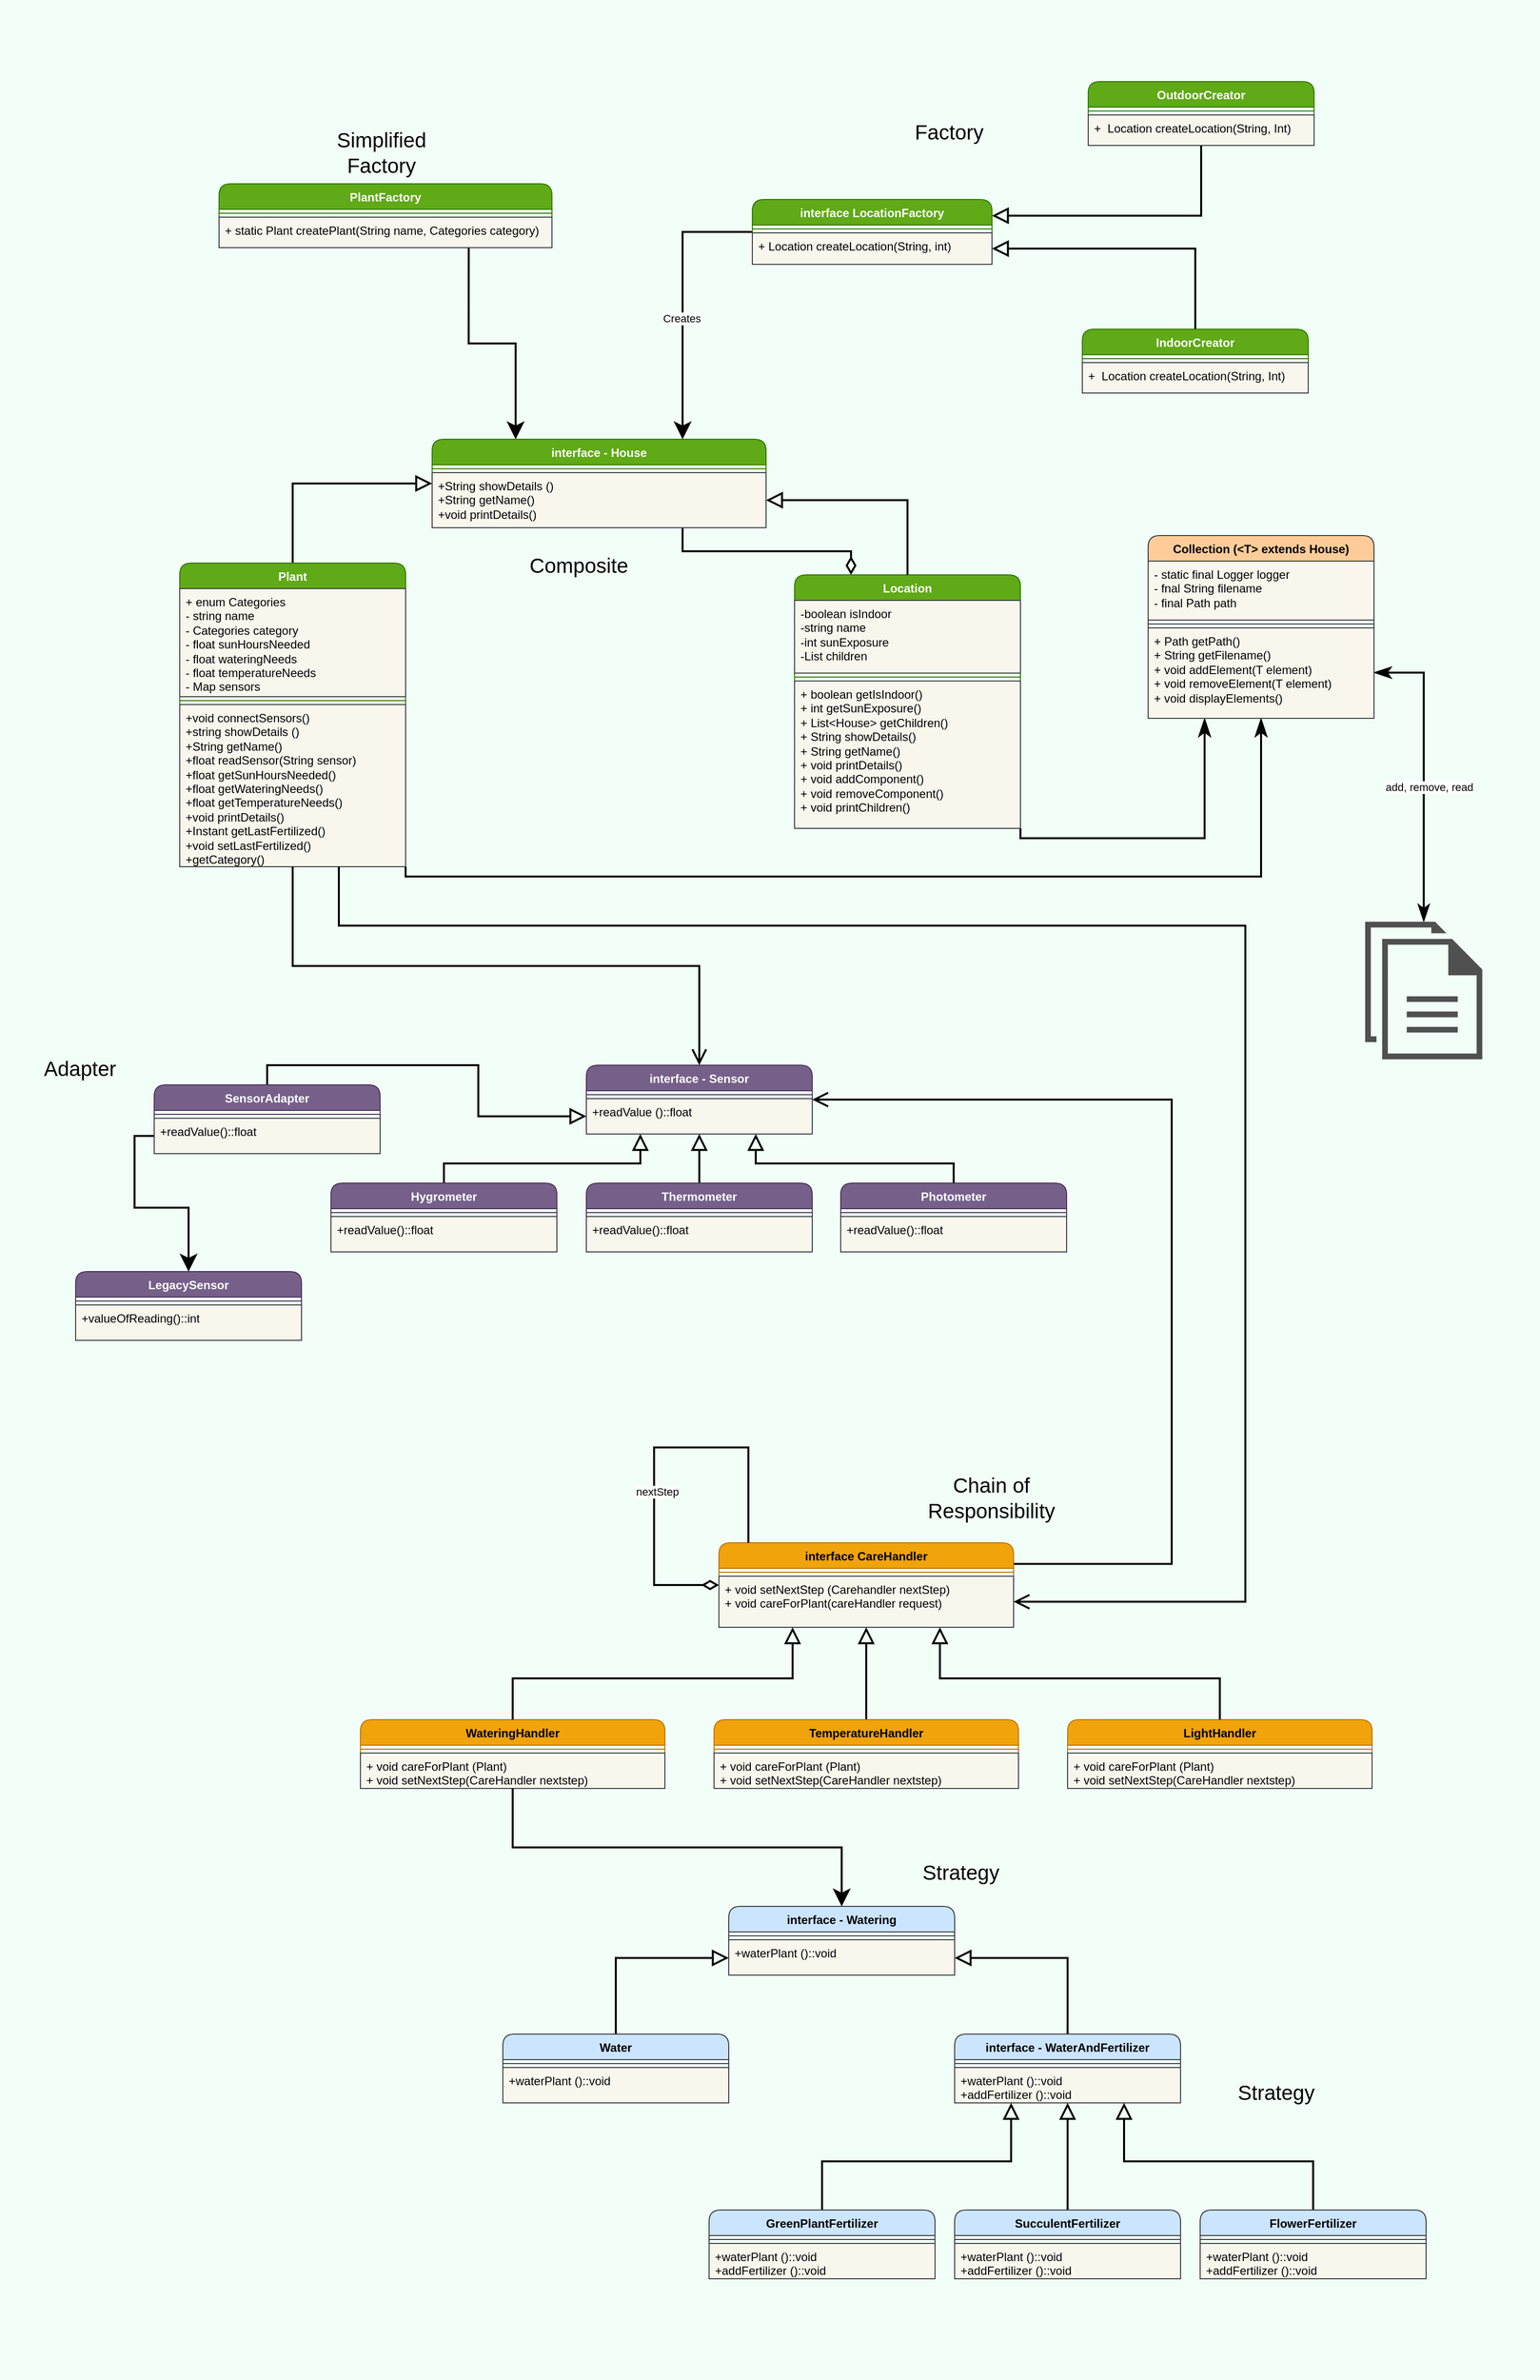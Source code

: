 <mxfile>
    <diagram name="Page-1" id="RP7NiGy_2naLxJwXn2JH">
        <mxGraphModel dx="4880" dy="3660" grid="0" gridSize="10" guides="0" tooltips="1" connect="1" arrows="1" fold="1" page="0" pageScale="1" pageWidth="827" pageHeight="1169" background="#F2FFF8" math="0" shadow="0" adaptiveColors="none">
            <root>
                <mxCell id="0"/>
                <mxCell id="1" parent="0"/>
                <mxCell id="Y01jiLZtxqPpPeRmWfsf-43" value="WateringHandler" style="swimlane;fontStyle=1;align=center;verticalAlign=top;childLayout=stackLayout;horizontal=1;startSize=26;horizontalStack=0;resizeParent=1;resizeParentMax=0;resizeLast=0;collapsible=1;marginBottom=0;whiteSpace=wrap;html=1;fillColor=#f0a30a;fontColor=#000000;strokeColor=#BD7000;rounded=1;spacingLeft=4;spacingRight=4;fontFamily=Helvetica;fontSize=12;" parent="1" vertex="1">
                    <mxGeometry x="177" y="1353" width="310" height="70" as="geometry"/>
                </mxCell>
                <mxCell id="Y01jiLZtxqPpPeRmWfsf-45" value="" style="line;strokeWidth=1;fillColor=none;align=left;verticalAlign=middle;spacingTop=-1;spacingLeft=3;spacingRight=3;rotatable=0;labelPosition=right;points=[];portConstraint=eastwest;strokeColor=inherit;rounded=0;fontFamily=Helvetica;fontSize=12;fontColor=default;" parent="Y01jiLZtxqPpPeRmWfsf-43" vertex="1">
                    <mxGeometry y="26" width="310" height="8" as="geometry"/>
                </mxCell>
                <mxCell id="Y01jiLZtxqPpPeRmWfsf-46" value="&lt;span&gt;&lt;font&gt;+ void careForPlant (Plant)&lt;/font&gt;&lt;/span&gt;&lt;div&gt;&lt;font&gt;+ void setNextStep(CareHandler nextstep)&lt;/font&gt;&lt;/div&gt;" style="text;align=left;verticalAlign=top;spacingLeft=4;spacingRight=4;overflow=hidden;rotatable=0;points=[[0,0.5],[1,0.5]];portConstraint=eastwest;whiteSpace=wrap;html=1;fillColor=#f9f7ed;strokeColor=#36393d;rounded=0;fontFamily=Helvetica;fontSize=12;fontColor=default;" parent="Y01jiLZtxqPpPeRmWfsf-43" vertex="1">
                    <mxGeometry y="34" width="310" height="36" as="geometry"/>
                </mxCell>
                <mxCell id="Y01jiLZtxqPpPeRmWfsf-50" value="LightHandler" style="swimlane;fontStyle=1;align=center;verticalAlign=top;childLayout=stackLayout;horizontal=1;startSize=26;horizontalStack=0;resizeParent=1;resizeParentMax=0;resizeLast=0;collapsible=1;marginBottom=0;whiteSpace=wrap;html=1;fillColor=#f0a30a;fontColor=#000000;strokeColor=#BD7000;rounded=1;spacingLeft=4;spacingRight=4;fontFamily=Helvetica;fontSize=12;" parent="1" vertex="1">
                    <mxGeometry x="897" y="1353" width="310" height="70" as="geometry"/>
                </mxCell>
                <mxCell id="Y01jiLZtxqPpPeRmWfsf-51" value="" style="line;strokeWidth=1;fillColor=none;align=left;verticalAlign=middle;spacingTop=-1;spacingLeft=3;spacingRight=3;rotatable=0;labelPosition=right;points=[];portConstraint=eastwest;strokeColor=inherit;rounded=0;fontFamily=Helvetica;fontSize=12;fontColor=default;" parent="Y01jiLZtxqPpPeRmWfsf-50" vertex="1">
                    <mxGeometry y="26" width="310" height="8" as="geometry"/>
                </mxCell>
                <mxCell id="Y01jiLZtxqPpPeRmWfsf-52" value="&lt;span&gt;&lt;font&gt;+ void careForPlant (Plant)&lt;/font&gt;&lt;/span&gt;&lt;div&gt;&lt;font&gt;+ void setNextStep(CareHandler nextstep)&lt;/font&gt;&lt;/div&gt;" style="text;align=left;verticalAlign=top;spacingLeft=4;spacingRight=4;overflow=hidden;rotatable=0;points=[[0,0.5],[1,0.5]];portConstraint=eastwest;whiteSpace=wrap;html=1;fillColor=#f9f7ed;strokeColor=#36393d;rounded=0;fontFamily=Helvetica;fontSize=12;fontColor=default;" parent="Y01jiLZtxqPpPeRmWfsf-50" vertex="1">
                    <mxGeometry y="34" width="310" height="36" as="geometry"/>
                </mxCell>
                <mxCell id="YPLfKWgZtxqnr_miqKOz-14" value="" style="edgeStyle=orthogonalEdgeStyle;rounded=0;orthogonalLoop=1;jettySize=auto;html=1;endArrow=none;endFill=1;startArrow=block;startFill=0;strokeWidth=2;endSize=12;startSize=12;targetPerimeterSpacing=0;" parent="1" source="YPLfKWgZtxqnr_miqKOz-10" target="YPLfKWgZtxqnr_miqKOz-6" edge="1">
                    <mxGeometry relative="1" as="geometry"/>
                </mxCell>
                <mxCell id="48" style="edgeStyle=orthogonalEdgeStyle;html=1;exitX=1;exitY=1;exitDx=0;exitDy=0;entryX=0.5;entryY=1;entryDx=0;entryDy=0;rounded=0;strokeColor=default;strokeWidth=2;align=center;verticalAlign=middle;fontFamily=Helvetica;fontSize=11;fontColor=default;labelBackgroundColor=default;startArrow=none;startFill=0;startSize=12;endArrow=classicThin;endFill=1;endSize=13;" parent="1" source="YPLfKWgZtxqnr_miqKOz-6" target="44" edge="1">
                    <mxGeometry relative="1" as="geometry"/>
                </mxCell>
                <mxCell id="YPLfKWgZtxqnr_miqKOz-6" value="Plant" style="swimlane;fontStyle=1;align=center;verticalAlign=top;childLayout=stackLayout;horizontal=1;startSize=26;horizontalStack=0;resizeParent=1;resizeParentMax=0;resizeLast=0;collapsible=1;marginBottom=0;whiteSpace=wrap;html=1;fillColor=#60a917;fontColor=#ffffff;strokeColor=#2D7600;rounded=1;shadow=0;glass=0;" parent="1" vertex="1">
                    <mxGeometry x="-7" y="176" width="230" height="309" as="geometry">
                        <mxRectangle x="370" y="180" width="100" height="30" as="alternateBounds"/>
                    </mxGeometry>
                </mxCell>
                <mxCell id="YPLfKWgZtxqnr_miqKOz-7" value="&lt;div&gt;+ enum Categories&lt;/div&gt;&lt;div&gt;- string name&lt;/div&gt;&lt;div&gt;- Categories category&lt;/div&gt;&lt;div&gt;- float sunHoursNeeded&lt;/div&gt;&lt;div&gt;- float wateringNeeds&lt;/div&gt;&lt;div&gt;- float temperatureNeeds&lt;/div&gt;&lt;div&gt;- Map sensors&lt;/div&gt;" style="text;align=left;verticalAlign=top;spacingLeft=4;spacingRight=4;overflow=hidden;rotatable=0;points=[[0,0.5],[1,0.5]];portConstraint=eastwest;whiteSpace=wrap;html=1;fillColor=#f9f7ed;strokeColor=#36393d;" parent="YPLfKWgZtxqnr_miqKOz-6" vertex="1">
                    <mxGeometry y="26" width="230" height="110" as="geometry"/>
                </mxCell>
                <mxCell id="YPLfKWgZtxqnr_miqKOz-8" value="" style="line;strokeWidth=1;fillColor=none;align=left;verticalAlign=middle;spacingTop=-1;spacingLeft=3;spacingRight=3;rotatable=0;labelPosition=right;points=[];portConstraint=eastwest;strokeColor=inherit;" parent="YPLfKWgZtxqnr_miqKOz-6" vertex="1">
                    <mxGeometry y="136" width="230" height="8" as="geometry"/>
                </mxCell>
                <mxCell id="YPLfKWgZtxqnr_miqKOz-9" value="&lt;div&gt;+void connectSensors()&lt;/div&gt;&lt;div&gt;+string showDetails ()&lt;/div&gt;&lt;div&gt;+String getName()&lt;/div&gt;+float readSensor(String sensor)&lt;div&gt;+float getSunHoursNeeded()&lt;/div&gt;&lt;div&gt;+float getWateringNeeds()&lt;/div&gt;&lt;div&gt;+float getTemperatureNeeds()&lt;/div&gt;&lt;div&gt;+void printDetails()&lt;/div&gt;&lt;div&gt;+Instant getLastFertilized()&lt;/div&gt;&lt;div&gt;+void setLastFertilized()&lt;/div&gt;&lt;div&gt;+getCategory()&lt;/div&gt;" style="text;align=left;verticalAlign=top;spacingLeft=4;spacingRight=4;overflow=hidden;rotatable=0;points=[[0,0.5],[1,0.5]];portConstraint=eastwest;whiteSpace=wrap;html=1;fillColor=#f9f7ed;strokeColor=#36393d;" parent="YPLfKWgZtxqnr_miqKOz-6" vertex="1">
                    <mxGeometry y="144" width="230" height="165" as="geometry"/>
                </mxCell>
                <mxCell id="38" style="edgeStyle=orthogonalEdgeStyle;html=1;exitX=0.75;exitY=1;exitDx=0;exitDy=0;entryX=0.25;entryY=0;entryDx=0;entryDy=0;fontFamily=Helvetica;fontSize=11;fontColor=default;rounded=0;strokeColor=default;strokeWidth=2;align=center;verticalAlign=middle;labelBackgroundColor=default;startArrow=none;startFill=0;startSize=12;endArrow=diamondThin;endFill=0;endSize=13;" parent="1" source="YPLfKWgZtxqnr_miqKOz-10" target="Y01jiLZtxqPpPeRmWfsf-1" edge="1">
                    <mxGeometry relative="1" as="geometry"/>
                </mxCell>
                <mxCell id="YPLfKWgZtxqnr_miqKOz-10" value="interface - House" style="swimlane;fontStyle=1;align=center;verticalAlign=top;childLayout=stackLayout;horizontal=1;startSize=26;horizontalStack=0;resizeParent=1;resizeParentMax=0;resizeLast=0;collapsible=1;marginBottom=0;whiteSpace=wrap;html=1;fillColor=#60a917;fontColor=#ffffff;strokeColor=#2D7600;rounded=1;shadow=0;glass=0;" parent="1" vertex="1">
                    <mxGeometry x="250" y="50" width="340" height="90" as="geometry">
                        <mxRectangle x="370" y="180" width="100" height="30" as="alternateBounds"/>
                    </mxGeometry>
                </mxCell>
                <mxCell id="YPLfKWgZtxqnr_miqKOz-12" value="" style="line;strokeWidth=1;fillColor=none;align=left;verticalAlign=middle;spacingTop=-1;spacingLeft=3;spacingRight=3;rotatable=0;labelPosition=right;points=[];portConstraint=eastwest;strokeColor=inherit;" parent="YPLfKWgZtxqnr_miqKOz-10" vertex="1">
                    <mxGeometry y="26" width="340" height="8" as="geometry"/>
                </mxCell>
                <mxCell id="YPLfKWgZtxqnr_miqKOz-13" value="&lt;div&gt;+String showDetails ()&lt;/div&gt;&lt;div&gt;+String getName()&lt;/div&gt;&lt;div&gt;+void printDetails()&lt;/div&gt;" style="text;align=left;verticalAlign=top;spacingLeft=4;spacingRight=4;overflow=hidden;rotatable=0;points=[[0,0.5],[1,0.5]];portConstraint=eastwest;whiteSpace=wrap;html=1;fillColor=#f9f7ed;strokeColor=#36393d;" parent="YPLfKWgZtxqnr_miqKOz-10" vertex="1">
                    <mxGeometry y="34" width="340" height="56" as="geometry"/>
                </mxCell>
                <mxCell id="30" style="edgeStyle=orthogonalEdgeStyle;shape=connector;rounded=0;html=1;exitX=0.75;exitY=0;exitDx=0;exitDy=0;entryX=0;entryY=0.5;entryDx=0;entryDy=0;strokeColor=default;strokeWidth=2;align=center;verticalAlign=middle;fontFamily=Helvetica;fontSize=11;fontColor=default;labelBackgroundColor=default;startArrow=classic;startFill=1;startSize=12;endArrow=none;endFill=0;endSize=13;" parent="1" source="YPLfKWgZtxqnr_miqKOz-10" target="10" edge="1">
                    <mxGeometry relative="1" as="geometry"/>
                </mxCell>
                <mxCell id="31" value="Creates" style="edgeLabel;html=1;align=center;verticalAlign=middle;resizable=0;points=[];fontFamily=Helvetica;fontSize=11;fontColor=default;labelBackgroundColor=default;" parent="30" vertex="1" connectable="0">
                    <mxGeometry x="-0.124" y="1" relative="1" as="geometry">
                        <mxPoint as="offset"/>
                    </mxGeometry>
                </mxCell>
                <mxCell id="49" style="edgeStyle=orthogonalEdgeStyle;html=1;exitX=1;exitY=1;exitDx=0;exitDy=0;entryX=0.25;entryY=1;entryDx=0;entryDy=0;rounded=0;strokeColor=default;strokeWidth=2;align=center;verticalAlign=middle;fontFamily=Helvetica;fontSize=11;fontColor=default;labelBackgroundColor=default;startArrow=none;startFill=0;startSize=12;endArrow=classicThin;endFill=1;endSize=13;" parent="1" source="Y01jiLZtxqPpPeRmWfsf-1" target="44" edge="1">
                    <mxGeometry relative="1" as="geometry"/>
                </mxCell>
                <mxCell id="Y01jiLZtxqPpPeRmWfsf-1" value="Location" style="swimlane;fontStyle=1;align=center;verticalAlign=top;childLayout=stackLayout;horizontal=1;startSize=26;horizontalStack=0;resizeParent=1;resizeParentMax=0;resizeLast=0;collapsible=1;marginBottom=0;whiteSpace=wrap;html=1;fillColor=#60a917;fontColor=#ffffff;strokeColor=#2D7600;rounded=1;" parent="1" vertex="1">
                    <mxGeometry x="619" y="188" width="230" height="258" as="geometry"/>
                </mxCell>
                <mxCell id="Y01jiLZtxqPpPeRmWfsf-2" value="&lt;div&gt;-boolean isIndoor&lt;/div&gt;&lt;div&gt;-string name&lt;/div&gt;&lt;div&gt;-int sunExposure&lt;/div&gt;&lt;div&gt;-List children&lt;/div&gt;" style="text;align=left;verticalAlign=top;spacingLeft=4;spacingRight=4;overflow=hidden;rotatable=0;points=[[0,0.5],[1,0.5]];portConstraint=eastwest;whiteSpace=wrap;html=1;fillColor=#f9f7ed;strokeColor=#36393d;" parent="Y01jiLZtxqPpPeRmWfsf-1" vertex="1">
                    <mxGeometry y="26" width="230" height="74" as="geometry"/>
                </mxCell>
                <mxCell id="Y01jiLZtxqPpPeRmWfsf-3" value="" style="line;strokeWidth=1;fillColor=none;align=left;verticalAlign=middle;spacingTop=-1;spacingLeft=3;spacingRight=3;rotatable=0;labelPosition=right;points=[];portConstraint=eastwest;strokeColor=inherit;" parent="Y01jiLZtxqPpPeRmWfsf-1" vertex="1">
                    <mxGeometry y="100" width="230" height="8" as="geometry"/>
                </mxCell>
                <mxCell id="Y01jiLZtxqPpPeRmWfsf-4" value="&lt;div&gt;+ boolean getIsIndoor()&lt;/div&gt;&lt;div&gt;&lt;span style=&quot;background-color: transparent;&quot;&gt;+ int getSunExposure()&lt;/span&gt;&lt;/div&gt;&lt;div&gt;&lt;span style=&quot;background-color: transparent;&quot;&gt;+ List&amp;lt;House&amp;gt; getChildren()&lt;/span&gt;&lt;/div&gt;&lt;div&gt;&lt;span style=&quot;background-color: transparent;&quot;&gt;+ String showDetails()&lt;/span&gt;&lt;/div&gt;&lt;div&gt;+ String getName()&lt;/div&gt;&lt;div&gt;+ void printDetails()&lt;/div&gt;&lt;div&gt;+ void addComponent()&lt;/div&gt;&lt;div&gt;+ void removeComponent()&lt;/div&gt;&lt;div&gt;+ void printChildren()&lt;/div&gt;" style="text;align=left;verticalAlign=top;spacingLeft=4;spacingRight=4;overflow=hidden;rotatable=0;points=[[0,0.5],[1,0.5]];portConstraint=eastwest;whiteSpace=wrap;html=1;fillColor=#f9f7ed;strokeColor=#36393d;rounded=0;" parent="Y01jiLZtxqPpPeRmWfsf-1" vertex="1">
                    <mxGeometry y="108" width="230" height="150" as="geometry"/>
                </mxCell>
                <mxCell id="Y01jiLZtxqPpPeRmWfsf-31" style="edgeStyle=orthogonalEdgeStyle;shape=connector;rounded=0;orthogonalLoop=1;jettySize=auto;html=1;exitX=0.239;exitY=1;exitDx=0;exitDy=0;entryX=0.5;entryY=0;entryDx=0;entryDy=0;strokeColor=default;strokeWidth=2;align=center;verticalAlign=middle;fontFamily=Helvetica;fontSize=12;fontColor=default;fontStyle=1;labelBackgroundColor=default;horizontal=1;startArrow=block;startFill=0;startSize=12;endArrow=none;endFill=1;endSize=12;targetPerimeterSpacing=0;exitPerimeter=0;" parent="1" source="Y01jiLZtxqPpPeRmWfsf-20" target="Y01jiLZtxqPpPeRmWfsf-21" edge="1">
                    <mxGeometry relative="1" as="geometry"/>
                </mxCell>
                <mxCell id="Y01jiLZtxqPpPeRmWfsf-33" style="edgeStyle=orthogonalEdgeStyle;shape=connector;rounded=0;orthogonalLoop=1;jettySize=auto;html=1;exitX=0.5;exitY=1;exitDx=0;exitDy=0;entryX=0.5;entryY=0;entryDx=0;entryDy=0;strokeColor=default;strokeWidth=2;align=center;verticalAlign=middle;fontFamily=Helvetica;fontSize=12;fontColor=default;fontStyle=1;labelBackgroundColor=default;horizontal=1;startArrow=block;startFill=0;startSize=12;endArrow=none;endFill=1;endSize=12;targetPerimeterSpacing=0;" parent="1" source="Y01jiLZtxqPpPeRmWfsf-17" target="Y01jiLZtxqPpPeRmWfsf-25" edge="1">
                    <mxGeometry relative="1" as="geometry"/>
                </mxCell>
                <mxCell id="Y01jiLZtxqPpPeRmWfsf-34" style="edgeStyle=orthogonalEdgeStyle;shape=connector;rounded=0;orthogonalLoop=1;jettySize=auto;html=1;exitX=0.75;exitY=1;exitDx=0;exitDy=0;entryX=0.5;entryY=0;entryDx=0;entryDy=0;strokeColor=default;strokeWidth=2;align=center;verticalAlign=middle;fontFamily=Helvetica;fontSize=12;fontColor=default;fontStyle=1;labelBackgroundColor=default;horizontal=1;startArrow=block;startFill=0;startSize=12;endArrow=none;endFill=1;endSize=12;targetPerimeterSpacing=0;" parent="1" source="Y01jiLZtxqPpPeRmWfsf-17" target="Y01jiLZtxqPpPeRmWfsf-28" edge="1">
                    <mxGeometry relative="1" as="geometry"/>
                </mxCell>
                <mxCell id="Y01jiLZtxqPpPeRmWfsf-82" style="edgeStyle=orthogonalEdgeStyle;shape=connector;rounded=0;orthogonalLoop=1;jettySize=auto;html=1;exitX=0;exitY=0.5;exitDx=0;exitDy=0;entryX=0.5;entryY=0;entryDx=0;entryDy=0;strokeColor=default;strokeWidth=2;align=center;verticalAlign=middle;fontFamily=Helvetica;fontSize=12;fontColor=default;fontStyle=1;labelBackgroundColor=default;horizontal=1;startArrow=block;startFill=0;startSize=12;endArrow=none;endFill=1;endSize=12;targetPerimeterSpacing=0;" parent="1" source="Y01jiLZtxqPpPeRmWfsf-20" target="Y01jiLZtxqPpPeRmWfsf-79" edge="1">
                    <mxGeometry relative="1" as="geometry"/>
                </mxCell>
                <mxCell id="5" style="edgeStyle=orthogonalEdgeStyle;shape=connector;rounded=0;html=1;exitX=0.5;exitY=0;exitDx=0;exitDy=0;strokeColor=default;strokeWidth=2;align=center;verticalAlign=middle;fontFamily=Helvetica;fontSize=12;fontColor=default;fontStyle=1;labelBackgroundColor=default;startArrow=open;startFill=0;startSize=12;endArrow=none;endFill=1;endSize=12;targetPerimeterSpacing=0;" parent="1" source="Y01jiLZtxqPpPeRmWfsf-17" target="YPLfKWgZtxqnr_miqKOz-6" edge="1">
                    <mxGeometry relative="1" as="geometry"/>
                </mxCell>
                <mxCell id="Y01jiLZtxqPpPeRmWfsf-17" value="interface - Sensor" style="swimlane;fontStyle=1;align=center;verticalAlign=top;childLayout=stackLayout;horizontal=1;startSize=26;horizontalStack=0;resizeParent=1;resizeParentMax=0;resizeLast=0;collapsible=1;marginBottom=0;whiteSpace=wrap;html=1;fillColor=#76608a;strokeColor=#432D57;rounded=1;fontColor=#ffffff;" parent="1" vertex="1">
                    <mxGeometry x="407" y="687" width="230" height="70" as="geometry"/>
                </mxCell>
                <mxCell id="Y01jiLZtxqPpPeRmWfsf-19" value="" style="line;strokeWidth=1;fillColor=none;align=left;verticalAlign=middle;spacingTop=-1;spacingLeft=3;spacingRight=3;rotatable=0;labelPosition=right;points=[];portConstraint=eastwest;strokeColor=inherit;" parent="Y01jiLZtxqPpPeRmWfsf-17" vertex="1">
                    <mxGeometry y="26" width="230" height="8" as="geometry"/>
                </mxCell>
                <mxCell id="Y01jiLZtxqPpPeRmWfsf-20" value="+readValue ()::float" style="text;align=left;verticalAlign=top;spacingLeft=4;spacingRight=4;overflow=hidden;rotatable=0;points=[[0,0.5],[1,0.5]];portConstraint=eastwest;whiteSpace=wrap;html=1;fillColor=#f9f7ed;strokeColor=#36393d;rounded=0;" parent="Y01jiLZtxqPpPeRmWfsf-17" vertex="1">
                    <mxGeometry y="34" width="230" height="36" as="geometry"/>
                </mxCell>
                <mxCell id="Y01jiLZtxqPpPeRmWfsf-21" value="Hygrometer" style="swimlane;fontStyle=1;align=center;verticalAlign=top;childLayout=stackLayout;horizontal=1;startSize=26;horizontalStack=0;resizeParent=1;resizeParentMax=0;resizeLast=0;collapsible=1;marginBottom=0;whiteSpace=wrap;html=1;fillColor=#76608a;strokeColor=#432D57;rounded=1;spacingLeft=4;spacingRight=4;fontFamily=Helvetica;fontSize=12;fontColor=#ffffff;" parent="1" vertex="1">
                    <mxGeometry x="147" y="807" width="230" height="70" as="geometry"/>
                </mxCell>
                <mxCell id="Y01jiLZtxqPpPeRmWfsf-23" value="" style="line;strokeWidth=1;fillColor=none;align=left;verticalAlign=middle;spacingTop=-1;spacingLeft=3;spacingRight=3;rotatable=0;labelPosition=right;points=[];portConstraint=eastwest;strokeColor=inherit;rounded=0;fontFamily=Helvetica;fontSize=12;fontColor=default;" parent="Y01jiLZtxqPpPeRmWfsf-21" vertex="1">
                    <mxGeometry y="26" width="230" height="8" as="geometry"/>
                </mxCell>
                <mxCell id="Y01jiLZtxqPpPeRmWfsf-24" value="+readValue()::float" style="text;align=left;verticalAlign=top;spacingLeft=4;spacingRight=4;overflow=hidden;rotatable=0;points=[[0,0.5],[1,0.5]];portConstraint=eastwest;whiteSpace=wrap;html=1;fillColor=#f9f7ed;strokeColor=#36393d;rounded=0;fontFamily=Helvetica;fontSize=12;fontColor=default;" parent="Y01jiLZtxqPpPeRmWfsf-21" vertex="1">
                    <mxGeometry y="34" width="230" height="36" as="geometry"/>
                </mxCell>
                <mxCell id="Y01jiLZtxqPpPeRmWfsf-25" value="Thermometer" style="swimlane;fontStyle=1;align=center;verticalAlign=top;childLayout=stackLayout;horizontal=1;startSize=26;horizontalStack=0;resizeParent=1;resizeParentMax=0;resizeLast=0;collapsible=1;marginBottom=0;whiteSpace=wrap;html=1;fillColor=#76608a;strokeColor=#432D57;rounded=1;spacingLeft=4;spacingRight=4;fontFamily=Helvetica;fontSize=12;fontColor=#ffffff;" parent="1" vertex="1">
                    <mxGeometry x="407" y="807" width="230" height="70" as="geometry"/>
                </mxCell>
                <mxCell id="Y01jiLZtxqPpPeRmWfsf-26" value="" style="line;strokeWidth=1;fillColor=none;align=left;verticalAlign=middle;spacingTop=-1;spacingLeft=3;spacingRight=3;rotatable=0;labelPosition=right;points=[];portConstraint=eastwest;strokeColor=inherit;rounded=0;fontFamily=Helvetica;fontSize=12;fontColor=default;" parent="Y01jiLZtxqPpPeRmWfsf-25" vertex="1">
                    <mxGeometry y="26" width="230" height="8" as="geometry"/>
                </mxCell>
                <mxCell id="Y01jiLZtxqPpPeRmWfsf-27" value="+readValue()::float" style="text;align=left;verticalAlign=top;spacingLeft=4;spacingRight=4;overflow=hidden;rotatable=0;points=[[0,0.5],[1,0.5]];portConstraint=eastwest;whiteSpace=wrap;html=1;fillColor=#f9f7ed;strokeColor=#36393d;rounded=0;fontFamily=Helvetica;fontSize=12;fontColor=default;" parent="Y01jiLZtxqPpPeRmWfsf-25" vertex="1">
                    <mxGeometry y="34" width="230" height="36" as="geometry"/>
                </mxCell>
                <mxCell id="Y01jiLZtxqPpPeRmWfsf-28" value="Photometer" style="swimlane;fontStyle=1;align=center;verticalAlign=top;childLayout=stackLayout;horizontal=1;startSize=26;horizontalStack=0;resizeParent=1;resizeParentMax=0;resizeLast=0;collapsible=1;marginBottom=0;whiteSpace=wrap;html=1;fillColor=#76608a;strokeColor=#432D57;rounded=1;spacingLeft=4;spacingRight=4;fontFamily=Helvetica;fontSize=12;fontColor=#ffffff;" parent="1" vertex="1">
                    <mxGeometry x="666" y="807" width="230" height="70" as="geometry"/>
                </mxCell>
                <mxCell id="Y01jiLZtxqPpPeRmWfsf-29" value="" style="line;strokeWidth=1;fillColor=none;align=left;verticalAlign=middle;spacingTop=-1;spacingLeft=3;spacingRight=3;rotatable=0;labelPosition=right;points=[];portConstraint=eastwest;strokeColor=inherit;rounded=0;fontFamily=Helvetica;fontSize=12;fontColor=default;" parent="Y01jiLZtxqPpPeRmWfsf-28" vertex="1">
                    <mxGeometry y="26" width="230" height="8" as="geometry"/>
                </mxCell>
                <mxCell id="Y01jiLZtxqPpPeRmWfsf-30" value="+readValue()::float" style="text;align=left;verticalAlign=top;spacingLeft=4;spacingRight=4;overflow=hidden;rotatable=0;points=[[0,0.5],[1,0.5]];portConstraint=eastwest;whiteSpace=wrap;html=1;fillColor=#f9f7ed;strokeColor=#36393d;rounded=0;fontFamily=Helvetica;fontSize=12;fontColor=default;" parent="Y01jiLZtxqPpPeRmWfsf-28" vertex="1">
                    <mxGeometry y="34" width="230" height="36" as="geometry"/>
                </mxCell>
                <mxCell id="Y01jiLZtxqPpPeRmWfsf-53" style="edgeStyle=orthogonalEdgeStyle;shape=connector;rounded=0;orthogonalLoop=1;jettySize=auto;html=1;exitX=0.25;exitY=1;exitDx=0;exitDy=0;entryX=0.5;entryY=0;entryDx=0;entryDy=0;strokeColor=default;strokeWidth=2;align=center;verticalAlign=middle;fontFamily=Helvetica;fontSize=12;fontColor=default;fontStyle=1;labelBackgroundColor=default;horizontal=1;startArrow=block;startFill=0;startSize=12;endArrow=none;endFill=1;endSize=12;targetPerimeterSpacing=0;" parent="1" source="Y01jiLZtxqPpPeRmWfsf-39" target="Y01jiLZtxqPpPeRmWfsf-43" edge="1">
                    <mxGeometry relative="1" as="geometry"/>
                </mxCell>
                <mxCell id="Y01jiLZtxqPpPeRmWfsf-54" style="edgeStyle=orthogonalEdgeStyle;shape=connector;rounded=0;orthogonalLoop=1;jettySize=auto;html=1;exitX=0.5;exitY=1;exitDx=0;exitDy=0;entryX=0.5;entryY=0;entryDx=0;entryDy=0;strokeColor=default;strokeWidth=2;align=center;verticalAlign=middle;fontFamily=Helvetica;fontSize=12;fontColor=default;fontStyle=1;labelBackgroundColor=default;horizontal=1;startArrow=block;startFill=0;startSize=12;endArrow=none;endFill=1;endSize=12;targetPerimeterSpacing=0;" parent="1" source="Y01jiLZtxqPpPeRmWfsf-39" target="Y01jiLZtxqPpPeRmWfsf-47" edge="1">
                    <mxGeometry relative="1" as="geometry"/>
                </mxCell>
                <mxCell id="Y01jiLZtxqPpPeRmWfsf-55" style="edgeStyle=orthogonalEdgeStyle;shape=connector;rounded=0;orthogonalLoop=1;jettySize=auto;html=1;exitX=0.75;exitY=1;exitDx=0;exitDy=0;entryX=0.5;entryY=0;entryDx=0;entryDy=0;strokeColor=default;strokeWidth=2;align=center;verticalAlign=middle;fontFamily=Helvetica;fontSize=12;fontColor=default;fontStyle=1;labelBackgroundColor=default;horizontal=1;startArrow=block;startFill=0;startSize=12;endArrow=none;endFill=1;endSize=12;targetPerimeterSpacing=0;" parent="1" source="Y01jiLZtxqPpPeRmWfsf-39" target="Y01jiLZtxqPpPeRmWfsf-50" edge="1">
                    <mxGeometry relative="1" as="geometry"/>
                </mxCell>
                <mxCell id="6" style="edgeStyle=orthogonalEdgeStyle;shape=connector;rounded=0;html=1;strokeColor=default;strokeWidth=2;align=center;verticalAlign=middle;fontFamily=Helvetica;fontSize=12;fontColor=default;fontStyle=1;labelBackgroundColor=default;startArrow=open;startFill=0;startSize=12;endArrow=none;endFill=1;endSize=12;targetPerimeterSpacing=0;exitX=1;exitY=0.5;exitDx=0;exitDy=0;" parent="1" source="Y01jiLZtxqPpPeRmWfsf-42" target="YPLfKWgZtxqnr_miqKOz-6" edge="1">
                    <mxGeometry relative="1" as="geometry">
                        <Array as="points">
                            <mxPoint x="1078" y="1233"/>
                            <mxPoint x="1078" y="545"/>
                            <mxPoint x="155" y="545"/>
                        </Array>
                        <mxPoint x="1149" y="1074" as="sourcePoint"/>
                    </mxGeometry>
                </mxCell>
                <mxCell id="8" style="edgeStyle=orthogonalEdgeStyle;shape=connector;rounded=0;html=1;strokeColor=default;strokeWidth=2;align=center;verticalAlign=middle;fontFamily=Helvetica;fontSize=12;fontColor=default;fontStyle=1;labelBackgroundColor=default;startArrow=none;startFill=0;startSize=12;endArrow=open;endFill=0;endSize=12;targetPerimeterSpacing=0;jumpStyle=none;entryX=1;entryY=0.5;entryDx=0;entryDy=0;exitX=1;exitY=0.25;exitDx=0;exitDy=0;" parent="1" source="Y01jiLZtxqPpPeRmWfsf-39" target="Y01jiLZtxqPpPeRmWfsf-17" edge="1">
                    <mxGeometry relative="1" as="geometry">
                        <mxPoint x="457" y="628" as="targetPoint"/>
                        <mxPoint x="960" y="1125" as="sourcePoint"/>
                        <Array as="points">
                            <mxPoint x="1003" y="1195"/>
                            <mxPoint x="1003" y="722"/>
                        </Array>
                    </mxGeometry>
                </mxCell>
                <mxCell id="Y01jiLZtxqPpPeRmWfsf-39" value="interface CareHandler" style="swimlane;fontStyle=1;align=center;verticalAlign=top;childLayout=stackLayout;horizontal=1;startSize=26;horizontalStack=0;resizeParent=1;resizeParentMax=0;resizeLast=0;collapsible=1;marginBottom=0;whiteSpace=wrap;html=1;fillColor=#f0a30a;fontColor=#000000;strokeColor=#BD7000;rounded=1;spacingLeft=4;spacingRight=4;fontFamily=Helvetica;fontSize=12;" parent="1" vertex="1">
                    <mxGeometry x="542" y="1173" width="300" height="86" as="geometry"/>
                </mxCell>
                <mxCell id="Y01jiLZtxqPpPeRmWfsf-41" value="" style="line;strokeWidth=1;fillColor=none;align=left;verticalAlign=middle;spacingTop=-1;spacingLeft=3;spacingRight=3;rotatable=0;labelPosition=right;points=[];portConstraint=eastwest;strokeColor=inherit;rounded=0;fontFamily=Helvetica;fontSize=12;fontColor=default;" parent="Y01jiLZtxqPpPeRmWfsf-39" vertex="1">
                    <mxGeometry y="26" width="300" height="8" as="geometry"/>
                </mxCell>
                <mxCell id="Y01jiLZtxqPpPeRmWfsf-42" value="&lt;div&gt;+ void setNextStep (Carehandler nextStep)&lt;/div&gt;&lt;div&gt;+ void careForPlant(careHandler request)&lt;/div&gt;" style="text;align=left;verticalAlign=top;spacingLeft=4;spacingRight=4;overflow=hidden;rotatable=0;points=[[0,0.5],[1,0.5]];portConstraint=eastwest;whiteSpace=wrap;html=1;fillColor=#f9f7ed;strokeColor=#36393d;rounded=0;fontFamily=Helvetica;fontSize=12;fontColor=default;" parent="Y01jiLZtxqPpPeRmWfsf-39" vertex="1">
                    <mxGeometry y="34" width="300" height="52" as="geometry"/>
                </mxCell>
                <mxCell id="Y01jiLZtxqPpPeRmWfsf-47" value="TemperatureHandler" style="swimlane;fontStyle=1;align=center;verticalAlign=top;childLayout=stackLayout;horizontal=1;startSize=26;horizontalStack=0;resizeParent=1;resizeParentMax=0;resizeLast=0;collapsible=1;marginBottom=0;whiteSpace=wrap;html=1;fillColor=#f0a30a;fontColor=#000000;strokeColor=#BD7000;rounded=1;spacingLeft=4;spacingRight=4;fontFamily=Helvetica;fontSize=12;" parent="1" vertex="1">
                    <mxGeometry x="537" y="1353" width="310" height="70" as="geometry"/>
                </mxCell>
                <mxCell id="Y01jiLZtxqPpPeRmWfsf-48" value="" style="line;strokeWidth=1;fillColor=none;align=left;verticalAlign=middle;spacingTop=-1;spacingLeft=3;spacingRight=3;rotatable=0;labelPosition=right;points=[];portConstraint=eastwest;strokeColor=inherit;rounded=0;fontFamily=Helvetica;fontSize=12;fontColor=default;" parent="Y01jiLZtxqPpPeRmWfsf-47" vertex="1">
                    <mxGeometry y="26" width="310" height="8" as="geometry"/>
                </mxCell>
                <mxCell id="Y01jiLZtxqPpPeRmWfsf-49" value="+ void careForPlant (Plant)&lt;div&gt;+ void setNextStep(CareHandler nextstep)&lt;/div&gt;" style="text;align=left;verticalAlign=top;spacingLeft=4;spacingRight=4;overflow=hidden;rotatable=0;points=[[0,0.5],[1,0.5]];portConstraint=eastwest;whiteSpace=wrap;html=1;fillColor=#f9f7ed;strokeColor=#36393d;rounded=0;fontFamily=Helvetica;fontSize=12;fontColor=default;" parent="Y01jiLZtxqPpPeRmWfsf-47" vertex="1">
                    <mxGeometry y="34" width="310" height="36" as="geometry"/>
                </mxCell>
                <mxCell id="Y01jiLZtxqPpPeRmWfsf-85" style="edgeStyle=orthogonalEdgeStyle;shape=connector;rounded=0;orthogonalLoop=1;jettySize=auto;html=1;exitX=0.5;exitY=0;exitDx=0;exitDy=0;strokeColor=default;strokeWidth=2;align=center;verticalAlign=middle;fontFamily=Helvetica;fontSize=12;fontColor=default;fontStyle=1;labelBackgroundColor=default;horizontal=1;startArrow=classic;startFill=1;startSize=12;endArrow=none;endFill=1;endSize=12;targetPerimeterSpacing=0;" parent="1" source="Y01jiLZtxqPpPeRmWfsf-76" target="Y01jiLZtxqPpPeRmWfsf-81" edge="1">
                    <mxGeometry relative="1" as="geometry"/>
                </mxCell>
                <mxCell id="Y01jiLZtxqPpPeRmWfsf-76" value="LegacySensor" style="swimlane;fontStyle=1;align=center;verticalAlign=top;childLayout=stackLayout;horizontal=1;startSize=26;horizontalStack=0;resizeParent=1;resizeParentMax=0;resizeLast=0;collapsible=1;marginBottom=0;whiteSpace=wrap;html=1;fillColor=#76608a;strokeColor=#432D57;rounded=1;spacingLeft=4;spacingRight=4;fontFamily=Helvetica;fontSize=12;fontColor=#ffffff;" parent="1" vertex="1">
                    <mxGeometry x="-113" y="897" width="230" height="70" as="geometry"/>
                </mxCell>
                <mxCell id="Y01jiLZtxqPpPeRmWfsf-77" value="" style="line;strokeWidth=1;fillColor=none;align=left;verticalAlign=middle;spacingTop=-1;spacingLeft=3;spacingRight=3;rotatable=0;labelPosition=right;points=[];portConstraint=eastwest;strokeColor=inherit;rounded=0;fontFamily=Helvetica;fontSize=12;fontColor=default;" parent="Y01jiLZtxqPpPeRmWfsf-76" vertex="1">
                    <mxGeometry y="26" width="230" height="8" as="geometry"/>
                </mxCell>
                <mxCell id="Y01jiLZtxqPpPeRmWfsf-78" value="+valueOfReading()::int" style="text;align=left;verticalAlign=top;spacingLeft=4;spacingRight=4;overflow=hidden;rotatable=0;points=[[0,0.5],[1,0.5]];portConstraint=eastwest;whiteSpace=wrap;html=1;fillColor=#f9f7ed;strokeColor=#36393d;rounded=0;fontFamily=Helvetica;fontSize=12;fontColor=default;" parent="Y01jiLZtxqPpPeRmWfsf-76" vertex="1">
                    <mxGeometry y="34" width="230" height="36" as="geometry"/>
                </mxCell>
                <mxCell id="Y01jiLZtxqPpPeRmWfsf-79" value="SensorAdapter" style="swimlane;fontStyle=1;align=center;verticalAlign=top;childLayout=stackLayout;horizontal=1;startSize=26;horizontalStack=0;resizeParent=1;resizeParentMax=0;resizeLast=0;collapsible=1;marginBottom=0;whiteSpace=wrap;html=1;fillColor=#76608a;strokeColor=#432D57;rounded=1;spacingLeft=4;spacingRight=4;fontFamily=Helvetica;fontSize=12;fontColor=#ffffff;" parent="1" vertex="1">
                    <mxGeometry x="-33" y="707" width="230" height="70" as="geometry"/>
                </mxCell>
                <mxCell id="Y01jiLZtxqPpPeRmWfsf-80" value="" style="line;strokeWidth=1;fillColor=none;align=left;verticalAlign=middle;spacingTop=-1;spacingLeft=3;spacingRight=3;rotatable=0;labelPosition=right;points=[];portConstraint=eastwest;strokeColor=inherit;rounded=0;fontFamily=Helvetica;fontSize=12;fontColor=default;" parent="Y01jiLZtxqPpPeRmWfsf-79" vertex="1">
                    <mxGeometry y="26" width="230" height="8" as="geometry"/>
                </mxCell>
                <mxCell id="Y01jiLZtxqPpPeRmWfsf-81" value="+readValue()::float" style="text;align=left;verticalAlign=top;spacingLeft=4;spacingRight=4;overflow=hidden;rotatable=0;points=[[0,0.5],[1,0.5]];portConstraint=eastwest;whiteSpace=wrap;html=1;fillColor=#f9f7ed;strokeColor=#36393d;rounded=0;fontFamily=Helvetica;fontSize=12;fontColor=default;" parent="Y01jiLZtxqPpPeRmWfsf-79" vertex="1">
                    <mxGeometry y="34" width="230" height="36" as="geometry"/>
                </mxCell>
                <mxCell id="Y01jiLZtxqPpPeRmWfsf-105" style="edgeStyle=orthogonalEdgeStyle;shape=connector;rounded=0;orthogonalLoop=1;jettySize=auto;html=1;exitX=0;exitY=0.75;exitDx=0;exitDy=0;entryX=0.5;entryY=0;entryDx=0;entryDy=0;strokeColor=default;strokeWidth=2;align=center;verticalAlign=middle;fontFamily=Helvetica;fontSize=12;fontColor=default;fontStyle=1;labelBackgroundColor=default;horizontal=1;startArrow=block;startFill=0;startSize=12;endArrow=none;endFill=0;endSize=12;targetPerimeterSpacing=0;" parent="1" source="Y01jiLZtxqPpPeRmWfsf-87" target="Y01jiLZtxqPpPeRmWfsf-90" edge="1">
                    <mxGeometry relative="1" as="geometry"/>
                </mxCell>
                <mxCell id="Y01jiLZtxqPpPeRmWfsf-106" style="edgeStyle=orthogonalEdgeStyle;shape=connector;rounded=0;orthogonalLoop=1;jettySize=auto;html=1;exitX=1;exitY=0.75;exitDx=0;exitDy=0;entryX=0.5;entryY=0;entryDx=0;entryDy=0;strokeColor=default;strokeWidth=2;align=center;verticalAlign=middle;fontFamily=Helvetica;fontSize=12;fontColor=default;fontStyle=1;labelBackgroundColor=default;horizontal=1;startArrow=block;startFill=0;startSize=12;endArrow=none;endFill=1;endSize=12;targetPerimeterSpacing=0;" parent="1" source="Y01jiLZtxqPpPeRmWfsf-87" target="Y01jiLZtxqPpPeRmWfsf-93" edge="1">
                    <mxGeometry relative="1" as="geometry"/>
                </mxCell>
                <mxCell id="7" style="edgeStyle=orthogonalEdgeStyle;shape=connector;rounded=0;html=1;exitX=0.5;exitY=0;exitDx=0;exitDy=0;strokeColor=default;strokeWidth=2;align=center;verticalAlign=middle;fontFamily=Helvetica;fontSize=12;fontColor=default;fontStyle=1;labelBackgroundColor=default;startArrow=classic;startFill=1;startSize=12;endArrow=none;endFill=1;endSize=12;targetPerimeterSpacing=0;" parent="1" source="Y01jiLZtxqPpPeRmWfsf-87" target="Y01jiLZtxqPpPeRmWfsf-43" edge="1">
                    <mxGeometry relative="1" as="geometry"/>
                </mxCell>
                <mxCell id="Y01jiLZtxqPpPeRmWfsf-87" value="interface - Watering" style="swimlane;fontStyle=1;align=center;verticalAlign=top;childLayout=stackLayout;horizontal=1;startSize=26;horizontalStack=0;resizeParent=1;resizeParentMax=0;resizeLast=0;collapsible=1;marginBottom=0;whiteSpace=wrap;html=1;fillColor=#cce5ff;strokeColor=#36393d;rounded=1;spacingLeft=4;spacingRight=4;fontFamily=Helvetica;fontSize=12;" parent="1" vertex="1">
                    <mxGeometry x="552" y="1543" width="230" height="70" as="geometry"/>
                </mxCell>
                <mxCell id="Y01jiLZtxqPpPeRmWfsf-88" value="" style="line;strokeWidth=1;fillColor=none;align=left;verticalAlign=middle;spacingTop=-1;spacingLeft=3;spacingRight=3;rotatable=0;labelPosition=right;points=[];portConstraint=eastwest;strokeColor=inherit;rounded=0;fontFamily=Helvetica;fontSize=12;fontColor=default;" parent="Y01jiLZtxqPpPeRmWfsf-87" vertex="1">
                    <mxGeometry y="26" width="230" height="8" as="geometry"/>
                </mxCell>
                <mxCell id="Y01jiLZtxqPpPeRmWfsf-89" value="+waterPlant ()::void" style="text;align=left;verticalAlign=top;spacingLeft=4;spacingRight=4;overflow=hidden;rotatable=0;points=[[0,0.5],[1,0.5]];portConstraint=eastwest;whiteSpace=wrap;html=1;fillColor=#f9f7ed;strokeColor=#36393d;rounded=0;fontFamily=Helvetica;fontSize=12;fontColor=default;" parent="Y01jiLZtxqPpPeRmWfsf-87" vertex="1">
                    <mxGeometry y="34" width="230" height="36" as="geometry"/>
                </mxCell>
                <mxCell id="Y01jiLZtxqPpPeRmWfsf-90" value="Water" style="swimlane;fontStyle=1;align=center;verticalAlign=top;childLayout=stackLayout;horizontal=1;startSize=26;horizontalStack=0;resizeParent=1;resizeParentMax=0;resizeLast=0;collapsible=1;marginBottom=0;whiteSpace=wrap;html=1;fillColor=#cce5ff;strokeColor=#36393d;rounded=1;spacingLeft=4;spacingRight=4;fontFamily=Helvetica;fontSize=12;" parent="1" vertex="1">
                    <mxGeometry x="322" y="1673" width="230" height="70" as="geometry"/>
                </mxCell>
                <mxCell id="Y01jiLZtxqPpPeRmWfsf-91" value="" style="line;strokeWidth=1;fillColor=none;align=left;verticalAlign=middle;spacingTop=-1;spacingLeft=3;spacingRight=3;rotatable=0;labelPosition=right;points=[];portConstraint=eastwest;strokeColor=inherit;rounded=0;fontFamily=Helvetica;fontSize=12;fontColor=default;" parent="Y01jiLZtxqPpPeRmWfsf-90" vertex="1">
                    <mxGeometry y="26" width="230" height="8" as="geometry"/>
                </mxCell>
                <mxCell id="Y01jiLZtxqPpPeRmWfsf-92" value="+waterPlant ()::void" style="text;align=left;verticalAlign=top;spacingLeft=4;spacingRight=4;overflow=hidden;rotatable=0;points=[[0,0.5],[1,0.5]];portConstraint=eastwest;whiteSpace=wrap;html=1;fillColor=#f9f7ed;strokeColor=#36393d;rounded=0;fontFamily=Helvetica;fontSize=12;fontColor=default;" parent="Y01jiLZtxqPpPeRmWfsf-90" vertex="1">
                    <mxGeometry y="34" width="230" height="36" as="geometry"/>
                </mxCell>
                <mxCell id="Y01jiLZtxqPpPeRmWfsf-107" style="edgeStyle=orthogonalEdgeStyle;shape=connector;rounded=0;orthogonalLoop=1;jettySize=auto;html=1;exitX=0.25;exitY=1;exitDx=0;exitDy=0;entryX=0.5;entryY=0;entryDx=0;entryDy=0;strokeColor=default;strokeWidth=2;align=center;verticalAlign=middle;fontFamily=Helvetica;fontSize=12;fontColor=default;fontStyle=1;labelBackgroundColor=default;horizontal=1;startArrow=block;startFill=0;startSize=12;endArrow=none;endFill=1;endSize=12;targetPerimeterSpacing=0;curved=0;" parent="1" source="Y01jiLZtxqPpPeRmWfsf-93" target="Y01jiLZtxqPpPeRmWfsf-96" edge="1">
                    <mxGeometry relative="1" as="geometry"/>
                </mxCell>
                <mxCell id="Y01jiLZtxqPpPeRmWfsf-108" style="edgeStyle=orthogonalEdgeStyle;shape=connector;rounded=0;orthogonalLoop=1;jettySize=auto;html=1;exitX=0.5;exitY=1;exitDx=0;exitDy=0;entryX=0.5;entryY=0;entryDx=0;entryDy=0;strokeColor=default;strokeWidth=2;align=center;verticalAlign=middle;fontFamily=Helvetica;fontSize=12;fontColor=default;fontStyle=1;labelBackgroundColor=default;horizontal=1;startArrow=block;startFill=0;startSize=12;endArrow=none;endFill=1;endSize=12;targetPerimeterSpacing=0;curved=0;" parent="1" source="Y01jiLZtxqPpPeRmWfsf-93" target="Y01jiLZtxqPpPeRmWfsf-99" edge="1">
                    <mxGeometry relative="1" as="geometry"/>
                </mxCell>
                <mxCell id="Y01jiLZtxqPpPeRmWfsf-109" style="edgeStyle=orthogonalEdgeStyle;shape=connector;rounded=0;orthogonalLoop=1;jettySize=auto;html=1;exitX=0.75;exitY=1;exitDx=0;exitDy=0;strokeColor=default;strokeWidth=2;align=center;verticalAlign=middle;fontFamily=Helvetica;fontSize=12;fontColor=default;fontStyle=1;labelBackgroundColor=default;horizontal=1;startArrow=block;startFill=0;startSize=12;endArrow=none;endFill=1;endSize=12;targetPerimeterSpacing=0;curved=0;" parent="1" source="Y01jiLZtxqPpPeRmWfsf-93" target="Y01jiLZtxqPpPeRmWfsf-102" edge="1">
                    <mxGeometry relative="1" as="geometry"/>
                </mxCell>
                <mxCell id="Y01jiLZtxqPpPeRmWfsf-93" value="interface - WaterAndFertilizer" style="swimlane;fontStyle=1;align=center;verticalAlign=top;childLayout=stackLayout;horizontal=1;startSize=26;horizontalStack=0;resizeParent=1;resizeParentMax=0;resizeLast=0;collapsible=1;marginBottom=0;whiteSpace=wrap;html=1;fillColor=#cce5ff;strokeColor=#36393d;rounded=1;spacingLeft=4;spacingRight=4;fontFamily=Helvetica;fontSize=12;" parent="1" vertex="1">
                    <mxGeometry x="782" y="1673" width="230" height="70" as="geometry"/>
                </mxCell>
                <mxCell id="Y01jiLZtxqPpPeRmWfsf-94" value="" style="line;strokeWidth=1;fillColor=none;align=left;verticalAlign=middle;spacingTop=-1;spacingLeft=3;spacingRight=3;rotatable=0;labelPosition=right;points=[];portConstraint=eastwest;strokeColor=inherit;rounded=0;fontFamily=Helvetica;fontSize=12;fontColor=default;" parent="Y01jiLZtxqPpPeRmWfsf-93" vertex="1">
                    <mxGeometry y="26" width="230" height="8" as="geometry"/>
                </mxCell>
                <mxCell id="Y01jiLZtxqPpPeRmWfsf-95" value="&lt;div&gt;+waterPlant ()::void&lt;/div&gt;&lt;div&gt;+addFertilizer ()::void&lt;/div&gt;" style="text;align=left;verticalAlign=top;spacingLeft=4;spacingRight=4;overflow=hidden;rotatable=0;points=[[0,0.5],[1,0.5]];portConstraint=eastwest;whiteSpace=wrap;html=1;fillColor=#f9f7ed;strokeColor=#36393d;rounded=0;fontFamily=Helvetica;fontSize=12;fontColor=default;" parent="Y01jiLZtxqPpPeRmWfsf-93" vertex="1">
                    <mxGeometry y="34" width="230" height="36" as="geometry"/>
                </mxCell>
                <mxCell id="Y01jiLZtxqPpPeRmWfsf-96" value="GreenPlantFertilizer" style="swimlane;fontStyle=1;align=center;verticalAlign=top;childLayout=stackLayout;horizontal=1;startSize=26;horizontalStack=0;resizeParent=1;resizeParentMax=0;resizeLast=0;collapsible=1;marginBottom=0;whiteSpace=wrap;html=1;fillColor=#cce5ff;strokeColor=#36393d;rounded=1;spacingLeft=4;spacingRight=4;fontFamily=Helvetica;fontSize=12;" parent="1" vertex="1">
                    <mxGeometry x="532" y="1852" width="230" height="70" as="geometry"/>
                </mxCell>
                <mxCell id="Y01jiLZtxqPpPeRmWfsf-97" value="" style="line;strokeWidth=1;fillColor=none;align=left;verticalAlign=middle;spacingTop=-1;spacingLeft=3;spacingRight=3;rotatable=0;labelPosition=right;points=[];portConstraint=eastwest;strokeColor=inherit;rounded=0;fontFamily=Helvetica;fontSize=12;fontColor=default;" parent="Y01jiLZtxqPpPeRmWfsf-96" vertex="1">
                    <mxGeometry y="26" width="230" height="8" as="geometry"/>
                </mxCell>
                <mxCell id="Y01jiLZtxqPpPeRmWfsf-98" value="&lt;div&gt;+waterPlant ()::void&lt;/div&gt;&lt;div&gt;+addFertilizer ()::void&lt;/div&gt;" style="text;align=left;verticalAlign=top;spacingLeft=4;spacingRight=4;overflow=hidden;rotatable=0;points=[[0,0.5],[1,0.5]];portConstraint=eastwest;whiteSpace=wrap;html=1;fillColor=#f9f7ed;strokeColor=#36393d;rounded=0;fontFamily=Helvetica;fontSize=12;fontColor=default;" parent="Y01jiLZtxqPpPeRmWfsf-96" vertex="1">
                    <mxGeometry y="34" width="230" height="36" as="geometry"/>
                </mxCell>
                <mxCell id="Y01jiLZtxqPpPeRmWfsf-99" value="SucculentFertilizer" style="swimlane;fontStyle=1;align=center;verticalAlign=top;childLayout=stackLayout;horizontal=1;startSize=26;horizontalStack=0;resizeParent=1;resizeParentMax=0;resizeLast=0;collapsible=1;marginBottom=0;whiteSpace=wrap;html=1;fillColor=#cce5ff;strokeColor=#36393d;rounded=1;spacingLeft=4;spacingRight=4;fontFamily=Helvetica;fontSize=12;" parent="1" vertex="1">
                    <mxGeometry x="782" y="1852" width="230" height="70" as="geometry"/>
                </mxCell>
                <mxCell id="Y01jiLZtxqPpPeRmWfsf-100" value="" style="line;strokeWidth=1;fillColor=none;align=left;verticalAlign=middle;spacingTop=-1;spacingLeft=3;spacingRight=3;rotatable=0;labelPosition=right;points=[];portConstraint=eastwest;strokeColor=inherit;rounded=0;fontFamily=Helvetica;fontSize=12;fontColor=default;" parent="Y01jiLZtxqPpPeRmWfsf-99" vertex="1">
                    <mxGeometry y="26" width="230" height="8" as="geometry"/>
                </mxCell>
                <mxCell id="Y01jiLZtxqPpPeRmWfsf-101" value="&lt;div&gt;+waterPlant ()::void&lt;/div&gt;&lt;div&gt;+addFertilizer ()::void&lt;/div&gt;" style="text;align=left;verticalAlign=top;spacingLeft=4;spacingRight=4;overflow=hidden;rotatable=0;points=[[0,0.5],[1,0.5]];portConstraint=eastwest;whiteSpace=wrap;html=1;fillColor=#f9f7ed;strokeColor=#36393d;rounded=0;fontFamily=Helvetica;fontSize=12;fontColor=default;" parent="Y01jiLZtxqPpPeRmWfsf-99" vertex="1">
                    <mxGeometry y="34" width="230" height="36" as="geometry"/>
                </mxCell>
                <mxCell id="Y01jiLZtxqPpPeRmWfsf-102" value="FlowerFertilizer" style="swimlane;fontStyle=1;align=center;verticalAlign=top;childLayout=stackLayout;horizontal=1;startSize=26;horizontalStack=0;resizeParent=1;resizeParentMax=0;resizeLast=0;collapsible=1;marginBottom=0;whiteSpace=wrap;html=1;fillColor=#cce5ff;strokeColor=#36393d;rounded=1;spacingLeft=4;spacingRight=4;fontFamily=Helvetica;fontSize=12;" parent="1" vertex="1">
                    <mxGeometry x="1032" y="1852" width="230" height="70" as="geometry"/>
                </mxCell>
                <mxCell id="Y01jiLZtxqPpPeRmWfsf-103" value="" style="line;strokeWidth=1;fillColor=none;align=left;verticalAlign=middle;spacingTop=-1;spacingLeft=3;spacingRight=3;rotatable=0;labelPosition=right;points=[];portConstraint=eastwest;strokeColor=inherit;rounded=0;fontFamily=Helvetica;fontSize=12;fontColor=default;" parent="Y01jiLZtxqPpPeRmWfsf-102" vertex="1">
                    <mxGeometry y="26" width="230" height="8" as="geometry"/>
                </mxCell>
                <mxCell id="Y01jiLZtxqPpPeRmWfsf-104" value="&lt;div&gt;+waterPlant ()::void&lt;/div&gt;&lt;div&gt;+addFertilizer ()::void&lt;/div&gt;" style="text;align=left;verticalAlign=top;spacingLeft=4;spacingRight=4;overflow=hidden;rotatable=0;points=[[0,0.5],[1,0.5]];portConstraint=eastwest;whiteSpace=wrap;html=1;fillColor=#f9f7ed;strokeColor=#36393d;rounded=0;fontFamily=Helvetica;fontSize=12;fontColor=default;" parent="Y01jiLZtxqPpPeRmWfsf-102" vertex="1">
                    <mxGeometry y="34" width="230" height="36" as="geometry"/>
                </mxCell>
                <mxCell id="22" style="edgeStyle=orthogonalEdgeStyle;html=1;exitX=1;exitY=0.5;exitDx=0;exitDy=0;entryX=0.5;entryY=0;entryDx=0;entryDy=0;rounded=0;strokeColor=default;strokeWidth=2;endArrow=none;endFill=0;startArrow=block;startFill=0;endSize=13;startSize=12;" parent="1" source="13" target="19" edge="1">
                    <mxGeometry relative="1" as="geometry"/>
                </mxCell>
                <mxCell id="23" style="edgeStyle=orthogonalEdgeStyle;shape=connector;rounded=0;html=1;exitX=1;exitY=0.25;exitDx=0;exitDy=0;entryX=0.5;entryY=1;entryDx=0;entryDy=0;strokeColor=default;strokeWidth=2;align=center;verticalAlign=middle;fontFamily=Helvetica;fontSize=11;fontColor=default;labelBackgroundColor=default;startArrow=block;startFill=0;startSize=12;endArrow=none;endFill=0;endSize=13;" parent="1" source="10" target="14" edge="1">
                    <mxGeometry relative="1" as="geometry"/>
                </mxCell>
                <mxCell id="10" value="interface LocationFactory" style="swimlane;fontStyle=1;align=center;verticalAlign=top;childLayout=stackLayout;horizontal=1;startSize=26;horizontalStack=0;resizeParent=1;resizeParentMax=0;resizeLast=0;collapsible=1;marginBottom=0;whiteSpace=wrap;html=1;fillColor=#60a917;fontColor=#ffffff;strokeColor=#2D7600;rounded=1;" parent="1" vertex="1">
                    <mxGeometry x="576" y="-194" width="244" height="66" as="geometry"/>
                </mxCell>
                <mxCell id="12" value="" style="line;strokeWidth=1;fillColor=none;align=left;verticalAlign=middle;spacingTop=-1;spacingLeft=3;spacingRight=3;rotatable=0;labelPosition=right;points=[];portConstraint=eastwest;strokeColor=inherit;" parent="10" vertex="1">
                    <mxGeometry y="26" width="244" height="8" as="geometry"/>
                </mxCell>
                <mxCell id="13" value="&lt;div&gt;+ Location createLocation(String, int)&lt;/div&gt;" style="text;align=left;verticalAlign=top;spacingLeft=4;spacingRight=4;overflow=hidden;rotatable=0;points=[[0,0.5],[1,0.5]];portConstraint=eastwest;whiteSpace=wrap;html=1;fillColor=#f9f7ed;strokeColor=#36393d;rounded=0;" parent="10" vertex="1">
                    <mxGeometry y="34" width="244" height="32" as="geometry"/>
                </mxCell>
                <mxCell id="14" value="OutdoorCreator" style="swimlane;fontStyle=1;align=center;verticalAlign=top;childLayout=stackLayout;horizontal=1;startSize=26;horizontalStack=0;resizeParent=1;resizeParentMax=0;resizeLast=0;collapsible=1;marginBottom=0;whiteSpace=wrap;html=1;fillColor=#60a917;fontColor=#ffffff;strokeColor=#2D7600;rounded=1;" parent="1" vertex="1">
                    <mxGeometry x="918" y="-314" width="230" height="65" as="geometry"/>
                </mxCell>
                <mxCell id="16" value="" style="line;strokeWidth=1;fillColor=none;align=left;verticalAlign=middle;spacingTop=-1;spacingLeft=3;spacingRight=3;rotatable=0;labelPosition=right;points=[];portConstraint=eastwest;strokeColor=inherit;" parent="14" vertex="1">
                    <mxGeometry y="26" width="230" height="8" as="geometry"/>
                </mxCell>
                <mxCell id="17" value="&lt;div&gt;&lt;div&gt;&lt;div&gt;&lt;div&gt;&lt;div&gt;+&amp;nbsp; Location createLocation(String, Int)&lt;/div&gt;&lt;/div&gt;&lt;/div&gt;&lt;/div&gt;&lt;/div&gt;" style="text;align=left;verticalAlign=top;spacingLeft=4;spacingRight=4;overflow=hidden;rotatable=0;points=[[0,0.5],[1,0.5]];portConstraint=eastwest;whiteSpace=wrap;html=1;fillColor=#f9f7ed;strokeColor=#36393d;rounded=0;" parent="14" vertex="1">
                    <mxGeometry y="34" width="230" height="31" as="geometry"/>
                </mxCell>
                <mxCell id="19" value="IndoorCreator" style="swimlane;fontStyle=1;align=center;verticalAlign=top;childLayout=stackLayout;horizontal=1;startSize=26;horizontalStack=0;resizeParent=1;resizeParentMax=0;resizeLast=0;collapsible=1;marginBottom=0;whiteSpace=wrap;html=1;fillColor=#60a917;fontColor=#ffffff;strokeColor=#2D7600;rounded=1;" parent="1" vertex="1">
                    <mxGeometry x="912" y="-62" width="230" height="65" as="geometry"/>
                </mxCell>
                <mxCell id="20" value="" style="line;strokeWidth=1;fillColor=none;align=left;verticalAlign=middle;spacingTop=-1;spacingLeft=3;spacingRight=3;rotatable=0;labelPosition=right;points=[];portConstraint=eastwest;strokeColor=inherit;" parent="19" vertex="1">
                    <mxGeometry y="26" width="230" height="8" as="geometry"/>
                </mxCell>
                <mxCell id="21" value="&lt;div&gt;&lt;div&gt;&lt;div&gt;&lt;div&gt;&lt;div&gt;+&amp;nbsp; Location createLocation(String, Int)&lt;/div&gt;&lt;/div&gt;&lt;/div&gt;&lt;/div&gt;&lt;/div&gt;" style="text;align=left;verticalAlign=top;spacingLeft=4;spacingRight=4;overflow=hidden;rotatable=0;points=[[0,0.5],[1,0.5]];portConstraint=eastwest;whiteSpace=wrap;html=1;fillColor=#f9f7ed;strokeColor=#36393d;rounded=0;" parent="19" vertex="1">
                    <mxGeometry y="34" width="230" height="31" as="geometry"/>
                </mxCell>
                <mxCell id="32" style="edgeStyle=orthogonalEdgeStyle;shape=connector;rounded=0;html=1;exitX=1;exitY=0.5;exitDx=0;exitDy=0;entryX=0.5;entryY=0;entryDx=0;entryDy=0;strokeColor=default;strokeWidth=2;align=center;verticalAlign=middle;fontFamily=Helvetica;fontSize=11;fontColor=default;labelBackgroundColor=default;startArrow=block;startFill=0;startSize=12;endArrow=none;endFill=0;endSize=13;" parent="1" source="YPLfKWgZtxqnr_miqKOz-13" target="Y01jiLZtxqPpPeRmWfsf-1" edge="1">
                    <mxGeometry relative="1" as="geometry"/>
                </mxCell>
                <mxCell id="33" value="&lt;font style=&quot;font-size: 21px;&quot;&gt;Strategy&lt;/font&gt;" style="text;html=1;align=center;verticalAlign=middle;whiteSpace=wrap;rounded=0;" parent="1" vertex="1">
                    <mxGeometry x="707" y="1486" width="163" height="43" as="geometry"/>
                </mxCell>
                <mxCell id="36" value="&lt;font style=&quot;font-size: 21px;&quot;&gt;Factory&lt;/font&gt;" style="text;html=1;align=center;verticalAlign=middle;whiteSpace=wrap;rounded=0;" parent="1" vertex="1">
                    <mxGeometry x="695" y="-285" width="163" height="43" as="geometry"/>
                </mxCell>
                <mxCell id="37" value="&lt;font style=&quot;font-size: 21px;&quot;&gt;Adapter&lt;/font&gt;" style="text;html=1;align=center;verticalAlign=middle;whiteSpace=wrap;rounded=0;" parent="1" vertex="1">
                    <mxGeometry x="-190" y="668" width="163" height="43" as="geometry"/>
                </mxCell>
                <mxCell id="39" value="&lt;font style=&quot;font-size: 21px;&quot;&gt;Composite&lt;/font&gt;" style="text;html=1;align=center;verticalAlign=middle;whiteSpace=wrap;rounded=0;" parent="1" vertex="1">
                    <mxGeometry x="318" y="156" width="163" height="43" as="geometry"/>
                </mxCell>
                <mxCell id="40" style="edgeStyle=orthogonalEdgeStyle;shape=connector;rounded=0;html=1;strokeColor=default;strokeWidth=2;align=center;verticalAlign=middle;fontFamily=Helvetica;fontSize=11;fontColor=default;labelBackgroundColor=default;startArrow=diamondThin;startFill=0;startSize=12;endArrow=none;endFill=0;endSize=13;jumpStyle=none;flowAnimation=0;shadow=0;entryX=0.103;entryY=0;entryDx=0;entryDy=0;entryPerimeter=0;exitX=0;exitY=0.5;exitDx=0;exitDy=0;" parent="1" source="Y01jiLZtxqPpPeRmWfsf-39" target="Y01jiLZtxqPpPeRmWfsf-39" edge="1">
                    <mxGeometry relative="1" as="geometry">
                        <mxPoint x="530" y="1201" as="sourcePoint"/>
                        <mxPoint x="537" y="1076" as="targetPoint"/>
                        <Array as="points">
                            <mxPoint x="476" y="1216"/>
                            <mxPoint x="476" y="1076"/>
                            <mxPoint x="572" y="1076"/>
                            <mxPoint x="572" y="1173"/>
                        </Array>
                    </mxGeometry>
                </mxCell>
                <mxCell id="42" value="nextStep" style="edgeLabel;html=1;align=center;verticalAlign=middle;resizable=0;points=[];rounded=0;fontFamily=Helvetica;fontSize=11;fontColor=default;labelBackgroundColor=default;fillColor=none;gradientColor=none;" parent="40" vertex="1" connectable="0">
                    <mxGeometry x="-0.193" y="-3" relative="1" as="geometry">
                        <mxPoint as="offset"/>
                    </mxGeometry>
                </mxCell>
                <mxCell id="43" value="&lt;font style=&quot;font-size: 21px;&quot;&gt;Chain of Responsibility&lt;/font&gt;" style="text;html=1;align=center;verticalAlign=middle;whiteSpace=wrap;rounded=0;" parent="1" vertex="1">
                    <mxGeometry x="738" y="1105" width="163" height="43" as="geometry"/>
                </mxCell>
                <mxCell id="51" style="edgeStyle=orthogonalEdgeStyle;html=1;exitX=1;exitY=0.75;exitDx=0;exitDy=0;rounded=0;strokeColor=default;strokeWidth=2;align=center;verticalAlign=middle;fontFamily=Helvetica;fontSize=11;fontColor=default;labelBackgroundColor=default;startArrow=classicThin;startFill=1;startSize=12;endArrow=classicThin;endFill=1;endSize=12;" parent="1" source="44" target="50" edge="1">
                    <mxGeometry relative="1" as="geometry"/>
                </mxCell>
                <mxCell id="52" value="add, remove, read" style="edgeLabel;html=1;align=center;verticalAlign=middle;resizable=0;points=[];" parent="51" vertex="1" connectable="0">
                    <mxGeometry x="0.088" y="5" relative="1" as="geometry">
                        <mxPoint y="1" as="offset"/>
                    </mxGeometry>
                </mxCell>
                <mxCell id="44" value="Collection (&amp;lt;T&amp;gt; extends House)" style="swimlane;fontStyle=1;align=center;verticalAlign=top;childLayout=stackLayout;horizontal=1;startSize=26;horizontalStack=0;resizeParent=1;resizeParentMax=0;resizeLast=0;collapsible=1;marginBottom=0;whiteSpace=wrap;html=1;fillColor=#ffcc99;strokeColor=#36393d;rounded=1;" parent="1" vertex="1">
                    <mxGeometry x="979" y="148" width="230" height="186" as="geometry"/>
                </mxCell>
                <mxCell id="45" value="&lt;div&gt;- static final Logger logger&lt;/div&gt;&lt;div&gt;- fnal String filename&lt;/div&gt;&lt;div&gt;- final Path path&lt;/div&gt;" style="text;align=left;verticalAlign=top;spacingLeft=4;spacingRight=4;overflow=hidden;rotatable=0;points=[[0,0.5],[1,0.5]];portConstraint=eastwest;whiteSpace=wrap;html=1;fillColor=#f9f7ed;strokeColor=#36393d;" parent="44" vertex="1">
                    <mxGeometry y="26" width="230" height="60" as="geometry"/>
                </mxCell>
                <mxCell id="46" value="" style="line;strokeWidth=1;fillColor=none;align=left;verticalAlign=middle;spacingTop=-1;spacingLeft=3;spacingRight=3;rotatable=0;labelPosition=right;points=[];portConstraint=eastwest;strokeColor=inherit;" parent="44" vertex="1">
                    <mxGeometry y="86" width="230" height="8" as="geometry"/>
                </mxCell>
                <mxCell id="47" value="&lt;div&gt;+ Path getPath()&lt;/div&gt;&lt;div&gt;+ String getFilename()&lt;/div&gt;&lt;div&gt;+ void addElement(T element)&lt;/div&gt;&lt;div&gt;+ void removeElement(T element)&lt;/div&gt;&lt;div&gt;+ void displayElements()&lt;/div&gt;" style="text;align=left;verticalAlign=top;spacingLeft=4;spacingRight=4;overflow=hidden;rotatable=0;points=[[0,0.5],[1,0.5]];portConstraint=eastwest;whiteSpace=wrap;html=1;fillColor=#f9f7ed;strokeColor=#36393d;rounded=0;" parent="44" vertex="1">
                    <mxGeometry y="94" width="230" height="92" as="geometry"/>
                </mxCell>
                <mxCell id="50" value="" style="sketch=0;pointerEvents=1;shadow=0;dashed=0;html=1;strokeColor=none;fillColor=#505050;labelPosition=center;verticalLabelPosition=bottom;verticalAlign=top;outlineConnect=0;align=center;shape=mxgraph.office.concepts.documents;" parent="1" vertex="1">
                    <mxGeometry x="1200" y="541" width="119.26" height="140" as="geometry"/>
                </mxCell>
                <mxCell id="56" style="edgeStyle=orthogonalEdgeStyle;html=1;exitX=0.75;exitY=1;exitDx=0;exitDy=0;entryX=0.25;entryY=0;entryDx=0;entryDy=0;rounded=0;strokeColor=default;strokeWidth=2;align=center;verticalAlign=middle;fontFamily=Helvetica;fontSize=11;fontColor=default;labelBackgroundColor=default;startArrow=none;startFill=0;startSize=12;endArrow=classic;endFill=1;endSize=12;" edge="1" parent="1" source="53" target="YPLfKWgZtxqnr_miqKOz-10">
                    <mxGeometry relative="1" as="geometry"/>
                </mxCell>
                <mxCell id="53" value="PlantFactory" style="swimlane;fontStyle=1;align=center;verticalAlign=top;childLayout=stackLayout;horizontal=1;startSize=26;horizontalStack=0;resizeParent=1;resizeParentMax=0;resizeLast=0;collapsible=1;marginBottom=0;whiteSpace=wrap;html=1;fillColor=#60a917;fontColor=#ffffff;strokeColor=#2D7600;rounded=1;" vertex="1" parent="1">
                    <mxGeometry x="33" y="-210" width="339" height="65" as="geometry"/>
                </mxCell>
                <mxCell id="54" value="" style="line;strokeWidth=1;fillColor=none;align=left;verticalAlign=middle;spacingTop=-1;spacingLeft=3;spacingRight=3;rotatable=0;labelPosition=right;points=[];portConstraint=eastwest;strokeColor=inherit;" vertex="1" parent="53">
                    <mxGeometry y="26" width="339" height="8" as="geometry"/>
                </mxCell>
                <mxCell id="55" value="&lt;div&gt;+ static Plant createPlant(String name, Categories category)&lt;/div&gt;" style="text;align=left;verticalAlign=top;spacingLeft=4;spacingRight=4;overflow=hidden;rotatable=0;points=[[0,0.5],[1,0.5]];portConstraint=eastwest;whiteSpace=wrap;html=1;fillColor=#f9f7ed;strokeColor=#36393d;rounded=0;" vertex="1" parent="53">
                    <mxGeometry y="34" width="339" height="31" as="geometry"/>
                </mxCell>
                <mxCell id="58" value="&lt;font style=&quot;font-size: 21px;&quot;&gt;Simplified Factory&lt;/font&gt;" style="text;html=1;align=center;verticalAlign=middle;whiteSpace=wrap;rounded=0;" vertex="1" parent="1">
                    <mxGeometry x="117" y="-264" width="163" height="43" as="geometry"/>
                </mxCell>
                <mxCell id="59" value="&lt;font style=&quot;font-size: 21px;&quot;&gt;Strategy&lt;/font&gt;" style="text;html=1;align=center;verticalAlign=middle;whiteSpace=wrap;rounded=0;" vertex="1" parent="1">
                    <mxGeometry x="1028" y="1710" width="163" height="43" as="geometry"/>
                </mxCell>
                <mxCell id="60" value="" style="rounded=0;whiteSpace=wrap;html=1;fillColor=none;strokeColor=none;" vertex="1" parent="1">
                    <mxGeometry x="-174" y="-397" width="1551" height="2421" as="geometry"/>
                </mxCell>
            </root>
        </mxGraphModel>
    </diagram>
</mxfile>